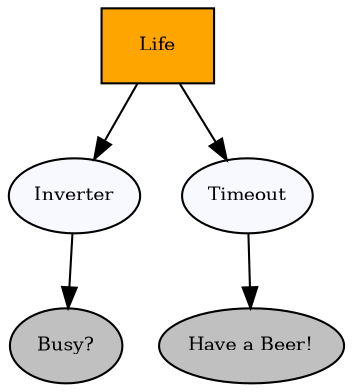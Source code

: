 digraph pastafarianism {
ordering=out;
graph [fontname="times-roman"];
node [fontname="times-roman"];
edge [fontname="times-roman"];
Life [label=Life, shape=box, style=filled, fillcolor=orange, fontsize=9, fontcolor=black];
Inverter [label=Inverter, shape=ellipse, style=filled, fillcolor=ghostwhite, fontsize=9, fontcolor=black];
Life -> Inverter;
"Busy?" [label="Busy?", shape=ellipse, style=filled, fillcolor=gray, fontsize=9, fontcolor=black];
Inverter -> "Busy?";
Timeout [label=Timeout, shape=ellipse, style=filled, fillcolor=ghostwhite, fontsize=9, fontcolor=black];
Life -> Timeout;
"Have a Beer!" [label="Have a Beer!", shape=ellipse, style=filled, fillcolor=gray, fontsize=9, fontcolor=black];
Timeout -> "Have a Beer!";
}
